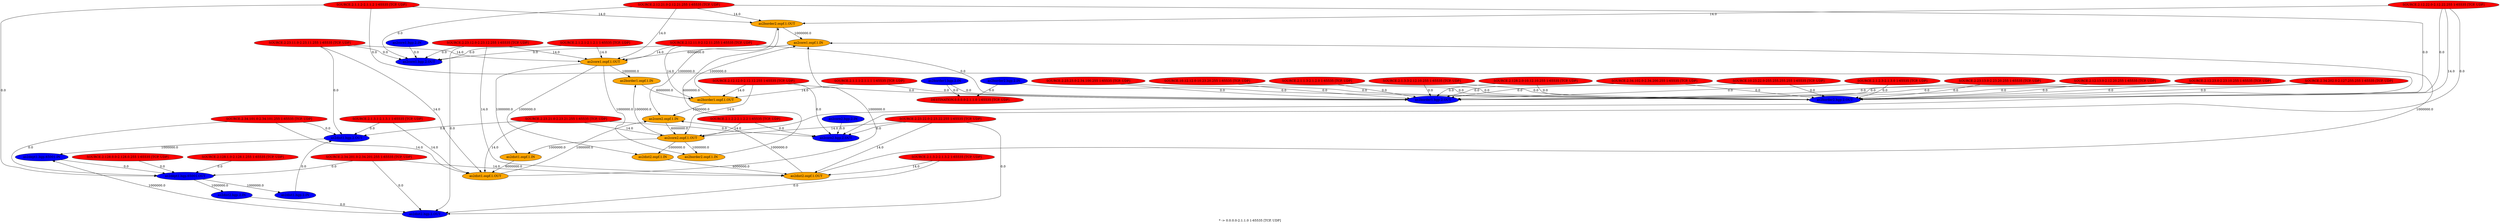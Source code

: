 digraph {
	"as2border2.ospf.1.OUT" -> "as2core1.ospf.1.IN" [label="1000000.0"]
	"as2border2.ospf.1.OUT" -> "as2core2.ospf.1.IN" [label="1000000.0"]
	"as2dist1.bgp.2.OUT" -> "as2dept1.bgp.65001.IN" [label="1000000.0"]
	"as2dist1.ospf.1.OUT" -> "as2core1.ospf.1.IN" [label="1000000.0"]
	"as2dist1.ospf.1.OUT" -> "as2core2.ospf.1.IN" [label="1000000.0"]
	"as2core1.ospf.1.OUT" -> "as2border1.ospf.1.IN" [label="1000000.0"]
	"as2core1.ospf.1.OUT" -> "as2border2.ospf.1.IN" [label="1000000.0"]
	"as2core1.ospf.1.OUT" -> "as2dist1.ospf.1.IN" [label="1000000.0"]
	"as2core1.ospf.1.OUT" -> "as2dist2.ospf.1.IN" [label="1000000.0"]
	"as2border1.ospf.1.OUT" -> "as2core1.ospf.1.IN" [label="1000000.0"]
	"as2border1.ospf.1.OUT" -> "as2core2.ospf.1.IN" [label="1000000.0"]
	"as2core2.ospf.1.OUT" -> "as2border1.ospf.1.IN" [label="1000000.0"]
	"as2core2.ospf.1.OUT" -> "as2border2.ospf.1.IN" [label="1000000.0"]
	"as2core2.ospf.1.OUT" -> "as2dist1.ospf.1.IN" [label="1000000.0"]
	"as2core2.ospf.1.OUT" -> "as2dist2.ospf.1.IN" [label="1000000.0"]
	"as2dept1.bgp.65001.OUT" -> "as2dist1.bgp.2.IN" [label="1000000.0"]
	"as2dept1.bgp.65001.OUT" -> "as2dist2.bgp.2.IN" [label="1000000.0"]
	"as2dist2.bgp.2.OUT" -> "as2dept1.bgp.65001.IN" [label="1000000.0"]
	"as2dist2.ospf.1.OUT" -> "as2core1.ospf.1.IN" [label="1000000.0"]
	"as2dist2.ospf.1.OUT" -> "as2core2.ospf.1.IN" [label="1000000.0"]
	"as2border2.bgp.2.IN" -> "as2border2.bgp.2.OUT" [label="0.0"]
	"as2border2.ospf.1.IN" -> "as2border2.ospf.1.OUT" [label="6000000.0"]
	"as2dist1.bgp.2.IN" -> "as2dist1.bgp.2.OUT" [label="0.0"]
	"as2dist1.ospf.1.IN" -> "as2dist1.ospf.1.OUT" [label="6000000.0"]
	"as2core1.bgp.2.IN" -> "as2core1.bgp.2.OUT" [label="0.0"]
	"as2core1.ospf.1.IN" -> "as2core1.ospf.1.OUT" [label="6000000.0"]
	"as2border1.bgp.2.IN" -> "as2border1.bgp.2.OUT" [label="0.0"]
	"as2border1.ospf.1.IN" -> "as2border1.ospf.1.OUT" [label="6000000.0"]
	"as2core2.bgp.2.IN" -> "as2core2.bgp.2.OUT" [label="0.0"]
	"as2core2.ospf.1.IN" -> "as2core2.ospf.1.OUT" [label="6000000.0"]
	"as2dept1.bgp.65001.IN" -> "as2dept1.bgp.65001.OUT" [label="0.0"]
	"as2dist2.bgp.2.IN" -> "as2dist2.bgp.2.OUT" [label="0.0"]
	"as2dist2.ospf.1.IN" -> "as2dist2.ospf.1.OUT" [label="6000000.0"]
	"SOURCE.2.1.3.3-2.12.10.255 1-65535 [TCP, UDP]" -> "as2border2.bgp.2.OUT" [label="0.0"]
	"SOURCE.2.1.3.3-2.12.10.255 1-65535 [TCP, UDP]" -> "as2border1.bgp.2.OUT" [label="0.0"]
	"SOURCE.2.34.102.0-2.34.200.255 1-65535 [TCP, UDP]" -> "as2border2.bgp.2.OUT" [label="0.0"]
	"SOURCE.2.34.102.0-2.34.200.255 1-65535 [TCP, UDP]" -> "as2border1.bgp.2.OUT" [label="0.0"]
	"SOURCE.2.34.201.0-2.34.201.255 1-65535 [TCP, UDP]" -> "as2dist2.bgp.2.OUT" [label="0.0"]
	"SOURCE.2.34.201.0-2.34.201.255 1-65535 [TCP, UDP]" -> "as2dist2.ospf.1.OUT" [label="14.0"]
	"SOURCE.2.34.201.0-2.34.201.255 1-65535 [TCP, UDP]" -> "as2dept1.bgp.65001.OUT" [label="0.0"]
	"SOURCE.2.128.2.0-10.12.10.255 1-65535 [TCP, UDP]" -> "as2border2.bgp.2.OUT" [label="0.0"]
	"SOURCE.2.128.2.0-10.12.10.255 1-65535 [TCP, UDP]" -> "as2border1.bgp.2.OUT" [label="0.0"]
	"SOURCE.2.1.1.2-2.1.1.2 1-65535 [TCP, UDP]" -> "as2border2.bgp.2.OUT" [label="0.0"]
	"SOURCE.2.1.1.2-2.1.1.2 1-65535 [TCP, UDP]" -> "as2border2.ospf.1.OUT" [label="14.0"]
	"SOURCE.2.1.1.2-2.1.1.2 1-65535 [TCP, UDP]" -> "as2dept1.bgp.65001.OUT" [label="0.0"]
	"SOURCE.2.1.2.2-2.1.2.2 1-65535 [TCP, UDP]" -> "as2core2.bgp.2.OUT" [label="0.0"]
	"SOURCE.2.1.2.2-2.1.2.2 1-65535 [TCP, UDP]" -> "as2core2.ospf.1.OUT" [label="14.0"]
	"SOURCE.2.1.3.2-2.1.3.2 1-65535 [TCP, UDP]" -> "as2dist2.bgp.2.OUT" [label="0.0"]
	"SOURCE.2.1.3.2-2.1.3.2 1-65535 [TCP, UDP]" -> "as2dist2.ospf.1.OUT" [label="14.0"]
	"SOURCE.2.1.1.3-2.1.2.0 1-65535 [TCP, UDP]" -> "as2border2.bgp.2.OUT" [label="0.0"]
	"SOURCE.2.1.1.3-2.1.2.0 1-65535 [TCP, UDP]" -> "as2border1.bgp.2.OUT" [label="0.0"]
	"SOURCE.2.1.2.3-2.1.3.0 1-65535 [TCP, UDP]" -> "as2border2.bgp.2.OUT" [label="0.0"]
	"SOURCE.2.1.2.3-2.1.3.0 1-65535 [TCP, UDP]" -> "as2border1.bgp.2.OUT" [label="0.0"]
	"SOURCE.2.128.0.0-2.128.0.255 1-65535 [TCP, UDP]" -> "as2dept1.bgp.65001.OUT" [label="0.0"]
	"SOURCE.2.128.1.0-2.128.1.255 1-65535 [TCP, UDP]" -> "as2dept1.bgp.65001.OUT" [label="0.0"]
	"SOURCE.2.1.1.1-2.1.1.1 1-65535 [TCP, UDP]" -> "as2border1.bgp.2.OUT" [label="0.0"]
	"SOURCE.2.1.1.1-2.1.1.1 1-65535 [TCP, UDP]" -> "as2border1.ospf.1.OUT" [label="14.0"]
	"SOURCE.2.1.2.1-2.1.2.1 1-65535 [TCP, UDP]" -> "as2core1.bgp.2.OUT" [label="0.0"]
	"SOURCE.2.1.2.1-2.1.2.1 1-65535 [TCP, UDP]" -> "as2core1.ospf.1.OUT" [label="14.0"]
	"SOURCE.2.1.3.1-2.1.3.1 1-65535 [TCP, UDP]" -> "as2dist1.bgp.2.OUT" [label="0.0"]
	"SOURCE.2.1.3.1-2.1.3.1 1-65535 [TCP, UDP]" -> "as2dist1.ospf.1.OUT" [label="14.0"]
	"SOURCE.2.34.101.0-2.34.101.255 1-65535 [TCP, UDP]" -> "as2dist1.bgp.2.OUT" [label="0.0"]
	"SOURCE.2.34.101.0-2.34.101.255 1-65535 [TCP, UDP]" -> "as2dist1.ospf.1.OUT" [label="14.0"]
	"SOURCE.2.34.101.0-2.34.101.255 1-65535 [TCP, UDP]" -> "as2dept1.bgp.65001.OUT" [label="0.0"]
	"SOURCE.2.23.23.0-2.34.100.255 1-65535 [TCP, UDP]" -> "as2border2.bgp.2.OUT" [label="0.0"]
	"SOURCE.2.23.23.0-2.34.100.255 1-65535 [TCP, UDP]" -> "as2border1.bgp.2.OUT" [label="0.0"]
	"SOURCE.2.23.11.0-2.23.11.255 1-65535 [TCP, UDP]" -> "as2dist1.bgp.2.OUT" [label="0.0"]
	"SOURCE.2.23.11.0-2.23.11.255 1-65535 [TCP, UDP]" -> "as2dist1.ospf.1.OUT" [label="14.0"]
	"SOURCE.2.23.11.0-2.23.11.255 1-65535 [TCP, UDP]" -> "as2core1.bgp.2.OUT" [label="0.0"]
	"SOURCE.2.23.11.0-2.23.11.255 1-65535 [TCP, UDP]" -> "as2core1.ospf.1.OUT" [label="14.0"]
	"SOURCE.2.23.12.0-2.23.12.255 1-65535 [TCP, UDP]" -> "as2dist2.bgp.2.OUT" [label="0.0"]
	"SOURCE.2.23.12.0-2.23.12.255 1-65535 [TCP, UDP]" -> "as2dist2.ospf.1.OUT" [label="14.0"]
	"SOURCE.2.23.12.0-2.23.12.255 1-65535 [TCP, UDP]" -> "as2core1.bgp.2.OUT" [label="0.0"]
	"SOURCE.2.23.12.0-2.23.12.255 1-65535 [TCP, UDP]" -> "as2core1.ospf.1.OUT" [label="14.0"]
	"SOURCE.2.23.13.0-2.23.20.255 1-65535 [TCP, UDP]" -> "as2border2.bgp.2.OUT" [label="0.0"]
	"SOURCE.2.23.13.0-2.23.20.255 1-65535 [TCP, UDP]" -> "as2border1.bgp.2.OUT" [label="0.0"]
	"SOURCE.2.23.21.0-2.23.21.255 1-65535 [TCP, UDP]" -> "as2dist1.bgp.2.OUT" [label="0.0"]
	"SOURCE.2.23.21.0-2.23.21.255 1-65535 [TCP, UDP]" -> "as2dist1.ospf.1.OUT" [label="14.0"]
	"SOURCE.2.23.21.0-2.23.21.255 1-65535 [TCP, UDP]" -> "as2core2.bgp.2.OUT" [label="0.0"]
	"SOURCE.2.23.21.0-2.23.21.255 1-65535 [TCP, UDP]" -> "as2core2.ospf.1.OUT" [label="14.0"]
	"SOURCE.2.23.22.0-2.23.22.255 1-65535 [TCP, UDP]" -> "as2dist2.bgp.2.OUT" [label="0.0"]
	"SOURCE.2.23.22.0-2.23.22.255 1-65535 [TCP, UDP]" -> "as2dist2.ospf.1.OUT" [label="14.0"]
	"SOURCE.2.23.22.0-2.23.22.255 1-65535 [TCP, UDP]" -> "as2core2.bgp.2.OUT" [label="0.0"]
	"SOURCE.2.23.22.0-2.23.22.255 1-65535 [TCP, UDP]" -> "as2core2.ospf.1.OUT" [label="14.0"]
	"SOURCE.2.34.202.0-2.127.255.255 1-65535 [TCP, UDP]" -> "as2border2.bgp.2.OUT" [label="0.0"]
	"SOURCE.2.34.202.0-2.127.255.255 1-65535 [TCP, UDP]" -> "as2border1.bgp.2.OUT" [label="0.0"]
	"SOURCE.2.12.23.0-2.23.10.255 1-65535 [TCP, UDP]" -> "as2border2.bgp.2.OUT" [label="0.0"]
	"SOURCE.2.12.23.0-2.23.10.255 1-65535 [TCP, UDP]" -> "as2border1.bgp.2.OUT" [label="0.0"]
	"SOURCE.10.12.12.0-10.23.20.255 1-65535 [TCP, UDP]" -> "as2border2.bgp.2.OUT" [label="0.0"]
	"SOURCE.10.12.12.0-10.23.20.255 1-65535 [TCP, UDP]" -> "as2border1.bgp.2.OUT" [label="0.0"]
	"SOURCE.10.23.22.0-255.255.255.255 1-65535 [TCP, UDP]" -> "as2border2.bgp.2.OUT" [label="0.0"]
	"SOURCE.10.23.22.0-255.255.255.255 1-65535 [TCP, UDP]" -> "as2border1.bgp.2.OUT" [label="0.0"]
	"SOURCE.2.12.11.0-2.12.11.255 1-65535 [TCP, UDP]" -> "as2border1.bgp.2.OUT" [label="0.0"]
	"SOURCE.2.12.11.0-2.12.11.255 1-65535 [TCP, UDP]" -> "as2border1.ospf.1.OUT" [label="14.0"]
	"SOURCE.2.12.11.0-2.12.11.255 1-65535 [TCP, UDP]" -> "as2core1.bgp.2.OUT" [label="0.0"]
	"SOURCE.2.12.11.0-2.12.11.255 1-65535 [TCP, UDP]" -> "as2core1.ospf.1.OUT" [label="14.0"]
	"SOURCE.2.12.12.0-2.12.12.255 1-65535 [TCP, UDP]" -> "as2border1.bgp.2.OUT" [label="0.0"]
	"SOURCE.2.12.12.0-2.12.12.255 1-65535 [TCP, UDP]" -> "as2border1.ospf.1.OUT" [label="14.0"]
	"SOURCE.2.12.12.0-2.12.12.255 1-65535 [TCP, UDP]" -> "as2core2.bgp.2.OUT" [label="0.0"]
	"SOURCE.2.12.12.0-2.12.12.255 1-65535 [TCP, UDP]" -> "as2core2.ospf.1.OUT" [label="14.0"]
	"SOURCE.2.12.13.0-2.12.20.255 1-65535 [TCP, UDP]" -> "as2border2.bgp.2.OUT" [label="0.0"]
	"SOURCE.2.12.13.0-2.12.20.255 1-65535 [TCP, UDP]" -> "as2border1.bgp.2.OUT" [label="0.0"]
	"SOURCE.2.12.21.0-2.12.21.255 1-65535 [TCP, UDP]" -> "as2border2.bgp.2.OUT" [label="0.0"]
	"SOURCE.2.12.21.0-2.12.21.255 1-65535 [TCP, UDP]" -> "as2border2.ospf.1.OUT" [label="14.0"]
	"SOURCE.2.12.21.0-2.12.21.255 1-65535 [TCP, UDP]" -> "as2core1.bgp.2.OUT" [label="0.0"]
	"SOURCE.2.12.21.0-2.12.21.255 1-65535 [TCP, UDP]" -> "as2core1.ospf.1.OUT" [label="14.0"]
	"SOURCE.2.12.22.0-2.12.22.255 1-65535 [TCP, UDP]" -> "as2border2.bgp.2.OUT" [label="0.0"]
	"SOURCE.2.12.22.0-2.12.22.255 1-65535 [TCP, UDP]" -> "as2border2.ospf.1.OUT" [label="14.0"]
	"SOURCE.2.12.22.0-2.12.22.255 1-65535 [TCP, UDP]" -> "as2core2.bgp.2.OUT" [label="0.0"]
	"SOURCE.2.12.22.0-2.12.22.255 1-65535 [TCP, UDP]" -> "as2core2.ospf.1.OUT" [label="14.0"]
	"as2border2.bgp.2.IN" -> "DESTINATION.0.0.0.0-2.1.1.0 1-65535 [TCP, UDP]" [label="0.0"]
	"as2border1.bgp.2.IN" -> "DESTINATION.0.0.0.0-2.1.1.0 1-65535 [TCP, UDP]" [label="0.0"]
	"as2border2.bgp.2.IN"[shape=oval, style=filled, fillcolor=blue]
	"as2border2.bgp.2.OUT"[shape=oval, style=filled, fillcolor=blue]
	"as2border2.ospf.1.IN"[shape=oval, style=filled, fillcolor=orange]
	"as2border2.ospf.1.OUT"[shape=oval, style=filled, fillcolor=orange]
	"as2dist1.bgp.2.IN"[shape=oval, style=filled, fillcolor=blue]
	"as2dist1.bgp.2.OUT"[shape=oval, style=filled, fillcolor=blue]
	"as2dist1.ospf.1.IN"[shape=oval, style=filled, fillcolor=orange]
	"as2dist1.ospf.1.OUT"[shape=oval, style=filled, fillcolor=orange]
	"as2core1.bgp.2.IN"[shape=oval, style=filled, fillcolor=blue]
	"as2core1.bgp.2.OUT"[shape=oval, style=filled, fillcolor=blue]
	"as2core1.ospf.1.IN"[shape=oval, style=filled, fillcolor=orange]
	"as2core1.ospf.1.OUT"[shape=oval, style=filled, fillcolor=orange]
	"as2border1.bgp.2.IN"[shape=oval, style=filled, fillcolor=blue]
	"as2border1.bgp.2.OUT"[shape=oval, style=filled, fillcolor=blue]
	"as2border1.ospf.1.IN"[shape=oval, style=filled, fillcolor=orange]
	"as2border1.ospf.1.OUT"[shape=oval, style=filled, fillcolor=orange]
	"as2core2.bgp.2.IN"[shape=oval, style=filled, fillcolor=blue]
	"as2core2.bgp.2.OUT"[shape=oval, style=filled, fillcolor=blue]
	"as2core2.ospf.1.IN"[shape=oval, style=filled, fillcolor=orange]
	"as2core2.ospf.1.OUT"[shape=oval, style=filled, fillcolor=orange]
	"as2dept1.bgp.65001.IN"[shape=oval, style=filled, fillcolor=blue]
	"as2dept1.bgp.65001.OUT"[shape=oval, style=filled, fillcolor=blue]
	"as2dist2.bgp.2.IN"[shape=oval, style=filled, fillcolor=blue]
	"as2dist2.bgp.2.OUT"[shape=oval, style=filled, fillcolor=blue]
	"as2dist2.ospf.1.IN"[shape=oval, style=filled, fillcolor=orange]
	"as2dist2.ospf.1.OUT"[shape=oval, style=filled, fillcolor=orange]
	"SOURCE.2.1.3.3-2.12.10.255 1-65535 [TCP, UDP]"[shape=oval, style=filled, fillcolor=red]
	"SOURCE.2.34.102.0-2.34.200.255 1-65535 [TCP, UDP]"[shape=oval, style=filled, fillcolor=red]
	"SOURCE.2.34.201.0-2.34.201.255 1-65535 [TCP, UDP]"[shape=oval, style=filled, fillcolor=red]
	"SOURCE.2.128.2.0-10.12.10.255 1-65535 [TCP, UDP]"[shape=oval, style=filled, fillcolor=red]
	"SOURCE.2.1.1.2-2.1.1.2 1-65535 [TCP, UDP]"[shape=oval, style=filled, fillcolor=red]
	"SOURCE.2.1.2.2-2.1.2.2 1-65535 [TCP, UDP]"[shape=oval, style=filled, fillcolor=red]
	"SOURCE.2.1.3.2-2.1.3.2 1-65535 [TCP, UDP]"[shape=oval, style=filled, fillcolor=red]
	"SOURCE.2.1.1.3-2.1.2.0 1-65535 [TCP, UDP]"[shape=oval, style=filled, fillcolor=red]
	"SOURCE.2.1.2.3-2.1.3.0 1-65535 [TCP, UDP]"[shape=oval, style=filled, fillcolor=red]
	"SOURCE.2.128.0.0-2.128.0.255 1-65535 [TCP, UDP]"[shape=oval, style=filled, fillcolor=red]
	"SOURCE.2.128.1.0-2.128.1.255 1-65535 [TCP, UDP]"[shape=oval, style=filled, fillcolor=red]
	"SOURCE.2.1.1.1-2.1.1.1 1-65535 [TCP, UDP]"[shape=oval, style=filled, fillcolor=red]
	"SOURCE.2.1.2.1-2.1.2.1 1-65535 [TCP, UDP]"[shape=oval, style=filled, fillcolor=red]
	"SOURCE.2.1.3.1-2.1.3.1 1-65535 [TCP, UDP]"[shape=oval, style=filled, fillcolor=red]
	"SOURCE.2.34.101.0-2.34.101.255 1-65535 [TCP, UDP]"[shape=oval, style=filled, fillcolor=red]
	"SOURCE.2.23.23.0-2.34.100.255 1-65535 [TCP, UDP]"[shape=oval, style=filled, fillcolor=red]
	"SOURCE.2.23.11.0-2.23.11.255 1-65535 [TCP, UDP]"[shape=oval, style=filled, fillcolor=red]
	"SOURCE.2.23.12.0-2.23.12.255 1-65535 [TCP, UDP]"[shape=oval, style=filled, fillcolor=red]
	"SOURCE.2.23.13.0-2.23.20.255 1-65535 [TCP, UDP]"[shape=oval, style=filled, fillcolor=red]
	"SOURCE.2.23.21.0-2.23.21.255 1-65535 [TCP, UDP]"[shape=oval, style=filled, fillcolor=red]
	"SOURCE.2.23.22.0-2.23.22.255 1-65535 [TCP, UDP]"[shape=oval, style=filled, fillcolor=red]
	"SOURCE.2.34.202.0-2.127.255.255 1-65535 [TCP, UDP]"[shape=oval, style=filled, fillcolor=red]
	"SOURCE.2.12.23.0-2.23.10.255 1-65535 [TCP, UDP]"[shape=oval, style=filled, fillcolor=red]
	"SOURCE.10.12.12.0-10.23.20.255 1-65535 [TCP, UDP]"[shape=oval, style=filled, fillcolor=red]
	"SOURCE.10.23.22.0-255.255.255.255 1-65535 [TCP, UDP]"[shape=oval, style=filled, fillcolor=red]
	"SOURCE.2.12.11.0-2.12.11.255 1-65535 [TCP, UDP]"[shape=oval, style=filled, fillcolor=red]
	"SOURCE.2.12.12.0-2.12.12.255 1-65535 [TCP, UDP]"[shape=oval, style=filled, fillcolor=red]
	"SOURCE.2.12.13.0-2.12.20.255 1-65535 [TCP, UDP]"[shape=oval, style=filled, fillcolor=red]
	"SOURCE.2.12.21.0-2.12.21.255 1-65535 [TCP, UDP]"[shape=oval, style=filled, fillcolor=red]
	"SOURCE.2.12.22.0-2.12.22.255 1-65535 [TCP, UDP]"[shape=oval, style=filled, fillcolor=red]
	"DESTINATION.0.0.0.0-2.1.1.0 1-65535 [TCP, UDP]"[shape=oval, style=filled, fillcolor=red]
label="* -> 0.0.0.0-2.1.1.0 1-65535 [TCP, UDP]"
}